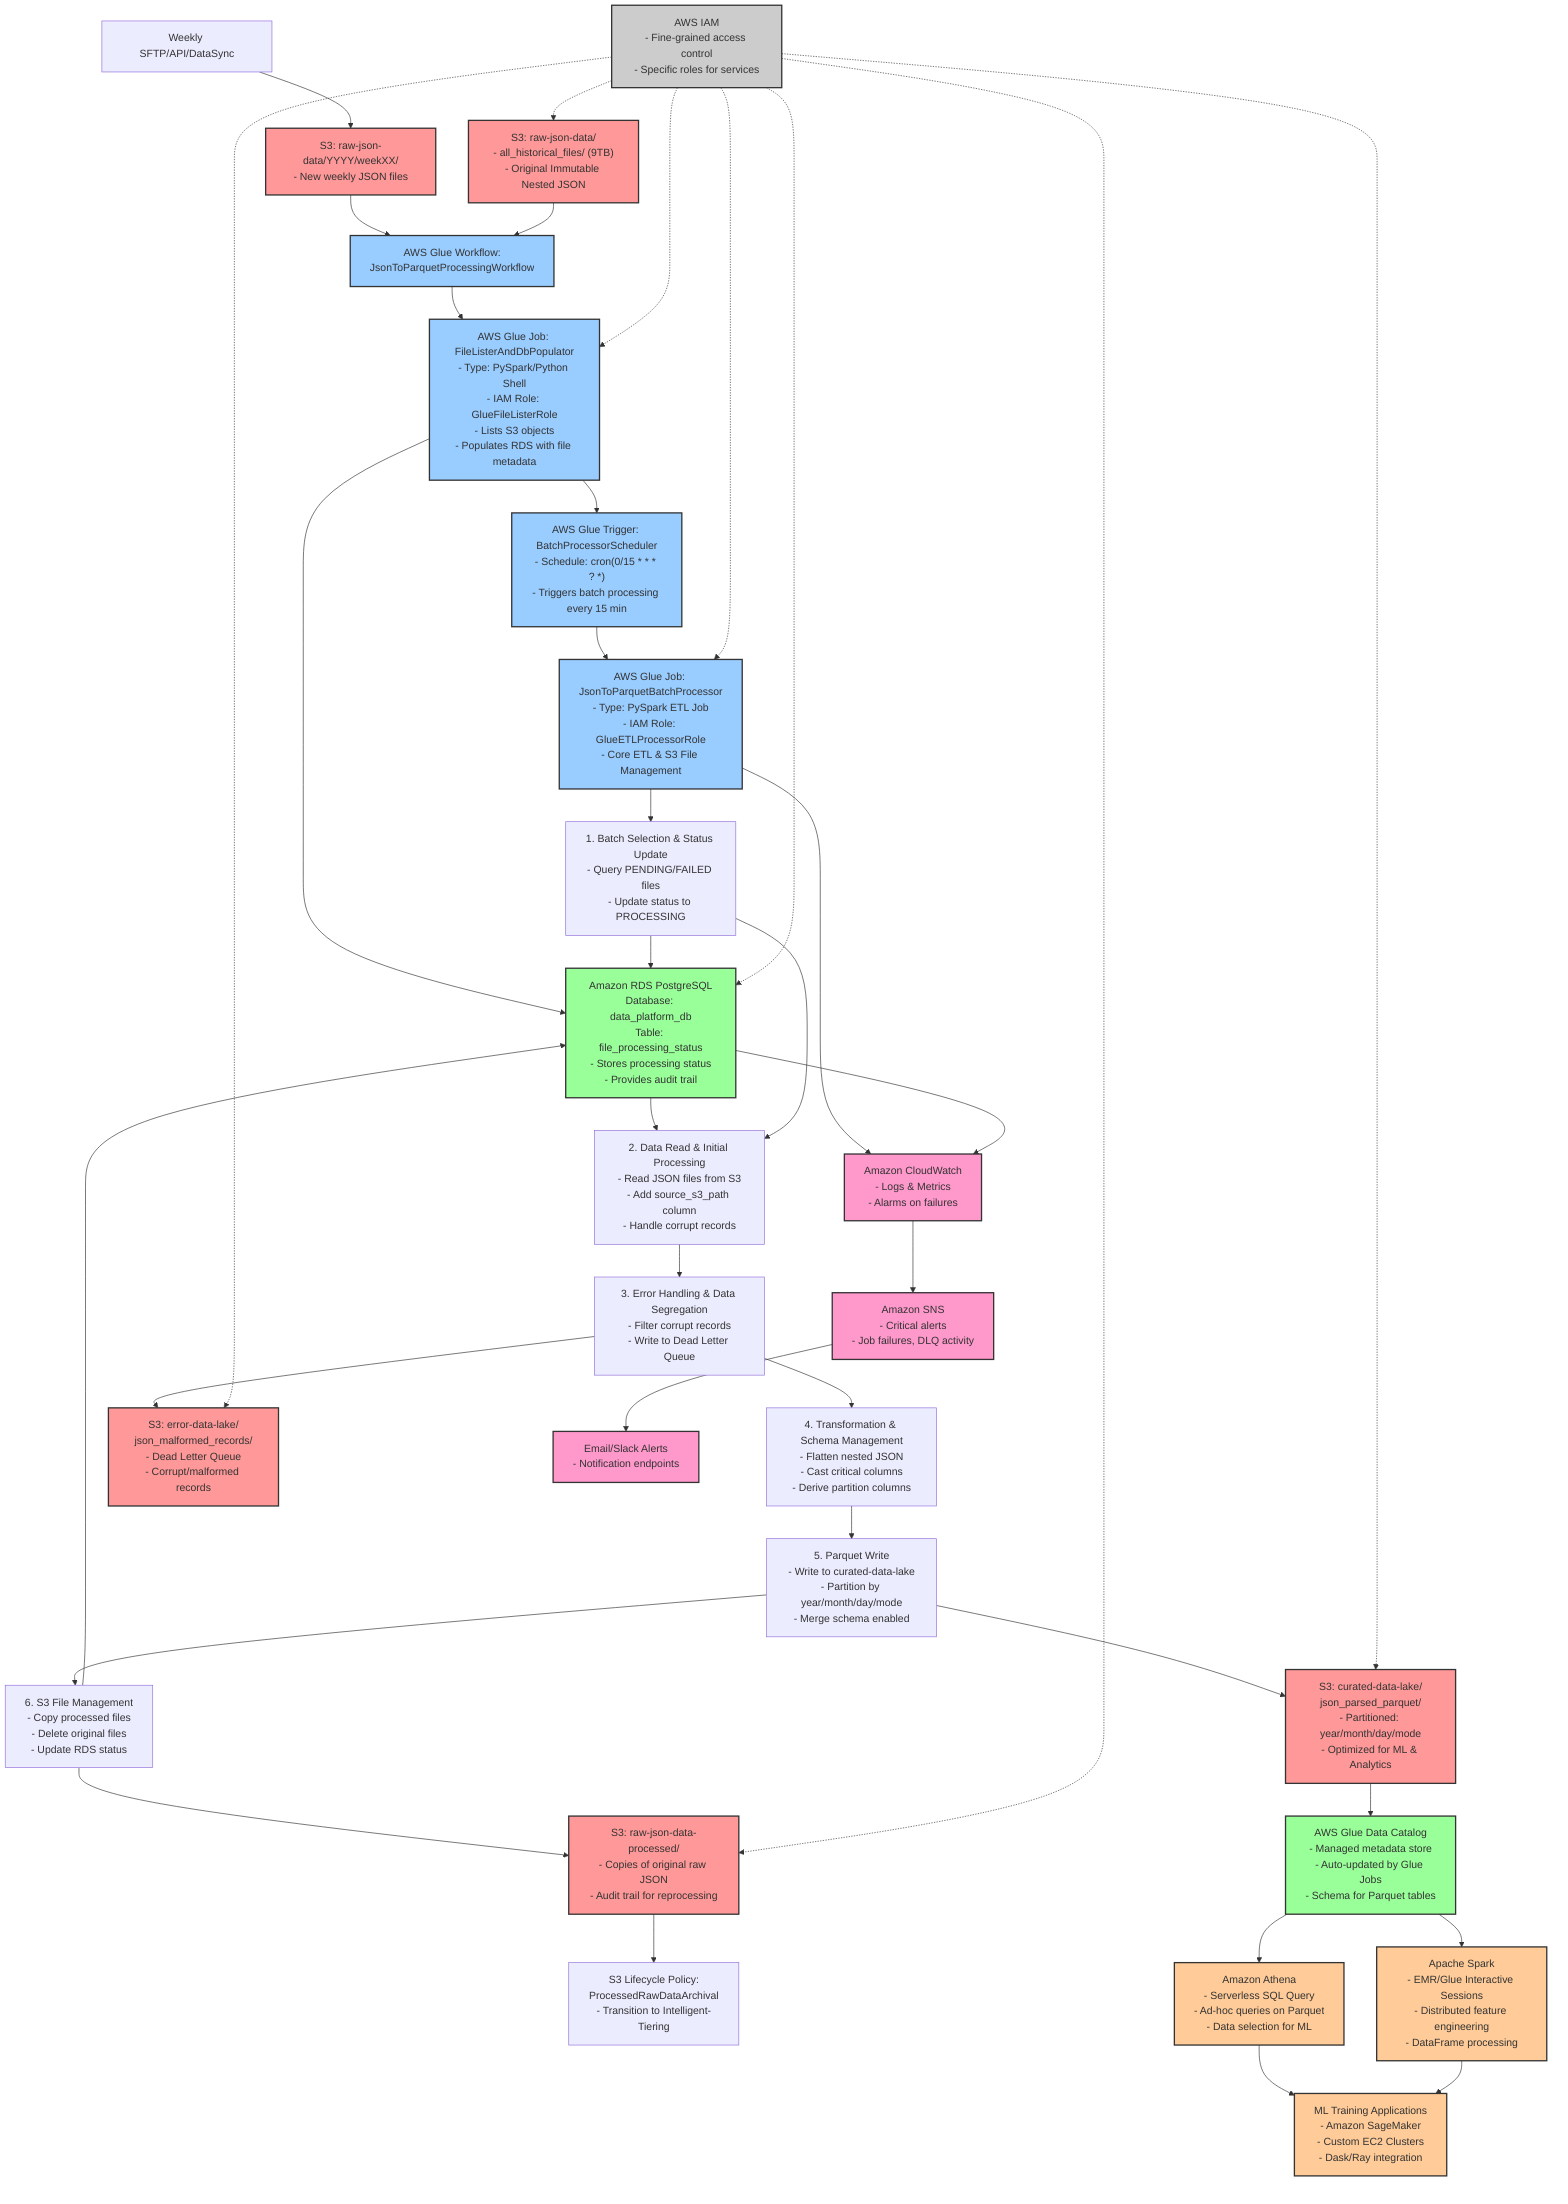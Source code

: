 flowchart TD
    %% Data Sources
    SFTP[Weekly SFTP/API/DataSync]
    
    %% S3 Storage - Raw Data
    S3_RAW["S3: raw-json-data/<br/>- all_historical_files/ (9TB)<br/>- Original Immutable Nested JSON"]
    S3_NEW["S3: raw-json-data/YYYY/weekXX/<br/>- New weekly JSON files"]
    
    %% AWS Glue Workflow Components
    GLUE_WORKFLOW[AWS Glue Workflow:<br/>JsonToParquetProcessingWorkflow]
    
    %% File Discovery Job
    FILE_LISTER["AWS Glue Job: FileListerAndDbPopulator<br/>- Type: PySpark/Python Shell<br/>- IAM Role: GlueFileListerRole<br/>- Lists S3 objects<br/>- Populates RDS with file metadata"]
    
    %% Scheduler
    SCHEDULER["AWS Glue Trigger: BatchProcessorScheduler<br/>- Schedule: cron(0/15 * * * ? *)<br/>- Triggers batch processing every 15 min"]
    
    %% Main ETL Processor
    ETL_PROCESSOR["AWS Glue Job: JsonToParquetBatchProcessor<br/>- Type: PySpark ETL Job<br/>- IAM Role: GlueETLProcessorRole<br/>- Core ETL & S3 File Management"]
    
    %% RDS Database
    RDS["Amazon RDS PostgreSQL<br/>Database: data_platform_db<br/>Table: file_processing_status<br/>- Stores processing status<br/>- Provides audit trail"]
    
    %% Processing Steps within ETL
    BATCH_SELECT["1. Batch Selection & Status Update<br/>- Query PENDING/FAILED files<br/>- Update status to PROCESSING"]
    
    DATA_READ["2. Data Read & Initial Processing<br/>- Read JSON files from S3<br/>- Add source_s3_path column<br/>- Handle corrupt records"]
    
    ERROR_HANDLING["3. Error Handling & Data Segregation<br/>- Filter corrupt records<br/>- Write to Dead Letter Queue"]
    
    TRANSFORM["4. Transformation & Schema Management<br/>- Flatten nested JSON<br/>- Cast critical columns<br/>- Derive partition columns"]
    
    PARQUET_WRITE["5. Parquet Write<br/>- Write to curated-data-lake<br/>- Partition by year/month/day/mode<br/>- Merge schema enabled"]
    
    FILE_MGMT["6. S3 File Management<br/>- Copy processed files<br/>- Delete original files<br/>- Update RDS status"]
    
    %% S3 Storage - Processed Data
    S3_PROCESSED["S3: raw-json-data-processed/<br/>- Copies of original raw JSON<br/>- Audit trail for reprocessing"]
    
    S3_CURATED["S3: curated-data-lake/<br/>json_parsed_parquet/<br/>- Partitioned: year/month/day/mode<br/>- Optimized for ML & Analytics"]
    
    S3_ERROR["S3: error-data-lake/<br/>json_malformed_records/<br/>- Dead Letter Queue<br/>- Corrupt/malformed records"]
    
    %% S3 Lifecycle
    LIFECYCLE["S3 Lifecycle Policy:<br/>ProcessedRawDataArchival<br/>- Transition to Intelligent-Tiering"]
    
    %% Data Catalog
    GLUE_CATALOG["AWS Glue Data Catalog<br/>- Managed metadata store<br/>- Auto-updated by Glue Jobs<br/>- Schema for Parquet tables"]
    
    %% Analytics Services
    ATHENA["Amazon Athena<br/>- Serverless SQL Query<br/>- Ad-hoc queries on Parquet<br/>- Data selection for ML"]
    
    SPARK["Apache Spark<br/>- EMR/Glue Interactive Sessions<br/>- Distributed feature engineering<br/>- DataFrame processing"]
    
    %% ML Training
    ML_TRAINING["ML Training Applications<br/>- Amazon SageMaker<br/>- Custom EC2 Clusters<br/>- Dask/Ray integration"]
    
    %% Monitoring
    CLOUDWATCH["Amazon CloudWatch<br/>- Logs & Metrics<br/>- Alarms on failures"]
    
    SNS["Amazon SNS<br/>- Critical alerts<br/>- Job failures, DLQ activity"]
    
    ALERTS["Email/Slack Alerts<br/>- Notification endpoints"]
    
    %% IAM
    IAM["AWS IAM<br/>- Fine-grained access control<br/>- Specific roles for services"]
    
    %% Flow connections
    SFTP --> S3_NEW
    S3_NEW --> GLUE_WORKFLOW
    S3_RAW --> GLUE_WORKFLOW
    
    GLUE_WORKFLOW --> FILE_LISTER
    FILE_LISTER --> RDS
    FILE_LISTER --> SCHEDULER
    
    SCHEDULER --> ETL_PROCESSOR
    ETL_PROCESSOR --> BATCH_SELECT
    BATCH_SELECT --> RDS
    
    RDS --> DATA_READ
    BATCH_SELECT --> DATA_READ
    DATA_READ --> ERROR_HANDLING
    ERROR_HANDLING --> S3_ERROR
    ERROR_HANDLING --> TRANSFORM
    
    TRANSFORM --> PARQUET_WRITE
    PARQUET_WRITE --> S3_CURATED
    PARQUET_WRITE --> FILE_MGMT
    
    FILE_MGMT --> S3_PROCESSED
    FILE_MGMT --> RDS
    
    S3_PROCESSED --> LIFECYCLE
    S3_CURATED --> GLUE_CATALOG
    
    GLUE_CATALOG --> ATHENA
    GLUE_CATALOG --> SPARK
    
    ATHENA --> ML_TRAINING
    SPARK --> ML_TRAINING
    
    %% Monitoring connections
    ETL_PROCESSOR --> CLOUDWATCH
    RDS --> CLOUDWATCH
    CLOUDWATCH --> SNS
    SNS --> ALERTS
    
    %% IAM connections (dotted lines for access control)
    IAM -.-> FILE_LISTER
    IAM -.-> ETL_PROCESSOR
    IAM -.-> RDS
    IAM -.-> S3_RAW
    IAM -.-> S3_CURATED
    IAM -.-> S3_PROCESSED
    IAM -.-> S3_ERROR
    
    %% Styling
    classDef s3Storage fill:#ff9999,stroke:#333,stroke-width:2px
    classDef glueJobs fill:#99ccff,stroke:#333,stroke-width:2px
    classDef database fill:#99ff99,stroke:#333,stroke-width:2px
    classDef analytics fill:#ffcc99,stroke:#333,stroke-width:2px
    classDef monitoring fill:#ff99cc,stroke:#333,stroke-width:2px
    classDef security fill:#cccccc,stroke:#333,stroke-width:2px
    
    class S3_RAW,S3_NEW,S3_PROCESSED,S3_CURATED,S3_ERROR s3Storage
    class GLUE_WORKFLOW,FILE_LISTER,SCHEDULER,ETL_PROCESSOR glueJobs
    class RDS,GLUE_CATALOG database
    class ATHENA,SPARK,ML_TRAINING analytics
    class CLOUDWATCH,SNS,ALERTS monitoring
    class IAM security